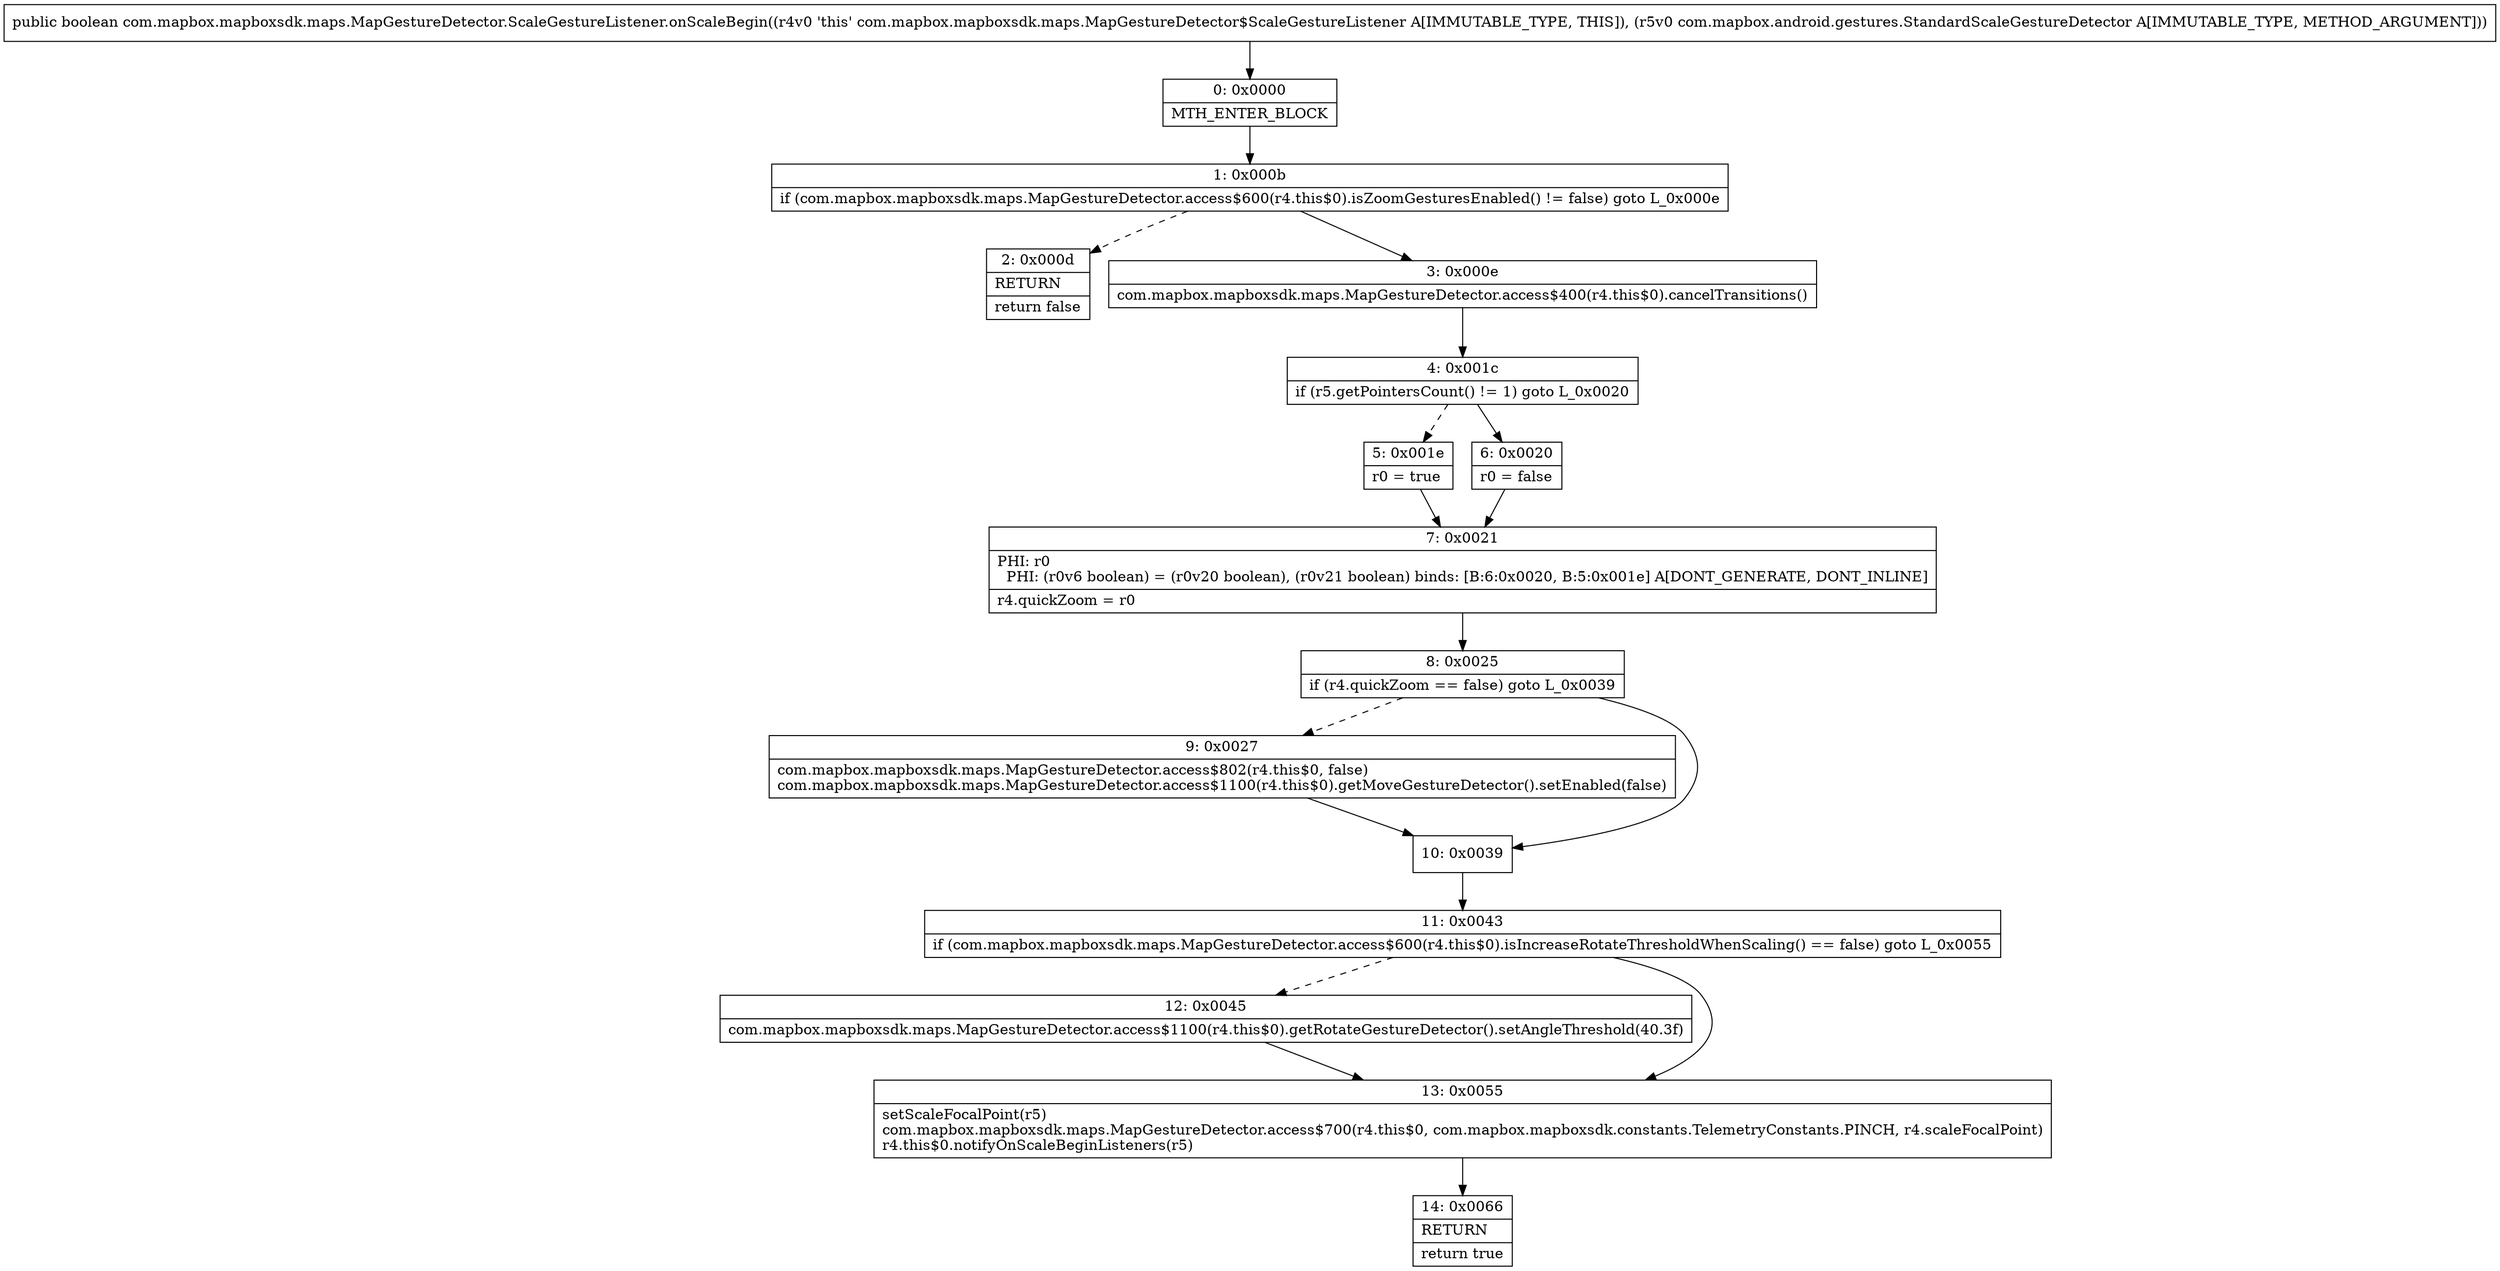 digraph "CFG forcom.mapbox.mapboxsdk.maps.MapGestureDetector.ScaleGestureListener.onScaleBegin(Lcom\/mapbox\/android\/gestures\/StandardScaleGestureDetector;)Z" {
Node_0 [shape=record,label="{0\:\ 0x0000|MTH_ENTER_BLOCK\l}"];
Node_1 [shape=record,label="{1\:\ 0x000b|if (com.mapbox.mapboxsdk.maps.MapGestureDetector.access$600(r4.this$0).isZoomGesturesEnabled() != false) goto L_0x000e\l}"];
Node_2 [shape=record,label="{2\:\ 0x000d|RETURN\l|return false\l}"];
Node_3 [shape=record,label="{3\:\ 0x000e|com.mapbox.mapboxsdk.maps.MapGestureDetector.access$400(r4.this$0).cancelTransitions()\l}"];
Node_4 [shape=record,label="{4\:\ 0x001c|if (r5.getPointersCount() != 1) goto L_0x0020\l}"];
Node_5 [shape=record,label="{5\:\ 0x001e|r0 = true\l}"];
Node_6 [shape=record,label="{6\:\ 0x0020|r0 = false\l}"];
Node_7 [shape=record,label="{7\:\ 0x0021|PHI: r0 \l  PHI: (r0v6 boolean) = (r0v20 boolean), (r0v21 boolean) binds: [B:6:0x0020, B:5:0x001e] A[DONT_GENERATE, DONT_INLINE]\l|r4.quickZoom = r0\l}"];
Node_8 [shape=record,label="{8\:\ 0x0025|if (r4.quickZoom == false) goto L_0x0039\l}"];
Node_9 [shape=record,label="{9\:\ 0x0027|com.mapbox.mapboxsdk.maps.MapGestureDetector.access$802(r4.this$0, false)\lcom.mapbox.mapboxsdk.maps.MapGestureDetector.access$1100(r4.this$0).getMoveGestureDetector().setEnabled(false)\l}"];
Node_10 [shape=record,label="{10\:\ 0x0039}"];
Node_11 [shape=record,label="{11\:\ 0x0043|if (com.mapbox.mapboxsdk.maps.MapGestureDetector.access$600(r4.this$0).isIncreaseRotateThresholdWhenScaling() == false) goto L_0x0055\l}"];
Node_12 [shape=record,label="{12\:\ 0x0045|com.mapbox.mapboxsdk.maps.MapGestureDetector.access$1100(r4.this$0).getRotateGestureDetector().setAngleThreshold(40.3f)\l}"];
Node_13 [shape=record,label="{13\:\ 0x0055|setScaleFocalPoint(r5)\lcom.mapbox.mapboxsdk.maps.MapGestureDetector.access$700(r4.this$0, com.mapbox.mapboxsdk.constants.TelemetryConstants.PINCH, r4.scaleFocalPoint)\lr4.this$0.notifyOnScaleBeginListeners(r5)\l}"];
Node_14 [shape=record,label="{14\:\ 0x0066|RETURN\l|return true\l}"];
MethodNode[shape=record,label="{public boolean com.mapbox.mapboxsdk.maps.MapGestureDetector.ScaleGestureListener.onScaleBegin((r4v0 'this' com.mapbox.mapboxsdk.maps.MapGestureDetector$ScaleGestureListener A[IMMUTABLE_TYPE, THIS]), (r5v0 com.mapbox.android.gestures.StandardScaleGestureDetector A[IMMUTABLE_TYPE, METHOD_ARGUMENT])) }"];
MethodNode -> Node_0;
Node_0 -> Node_1;
Node_1 -> Node_2[style=dashed];
Node_1 -> Node_3;
Node_3 -> Node_4;
Node_4 -> Node_5[style=dashed];
Node_4 -> Node_6;
Node_5 -> Node_7;
Node_6 -> Node_7;
Node_7 -> Node_8;
Node_8 -> Node_9[style=dashed];
Node_8 -> Node_10;
Node_9 -> Node_10;
Node_10 -> Node_11;
Node_11 -> Node_12[style=dashed];
Node_11 -> Node_13;
Node_12 -> Node_13;
Node_13 -> Node_14;
}

